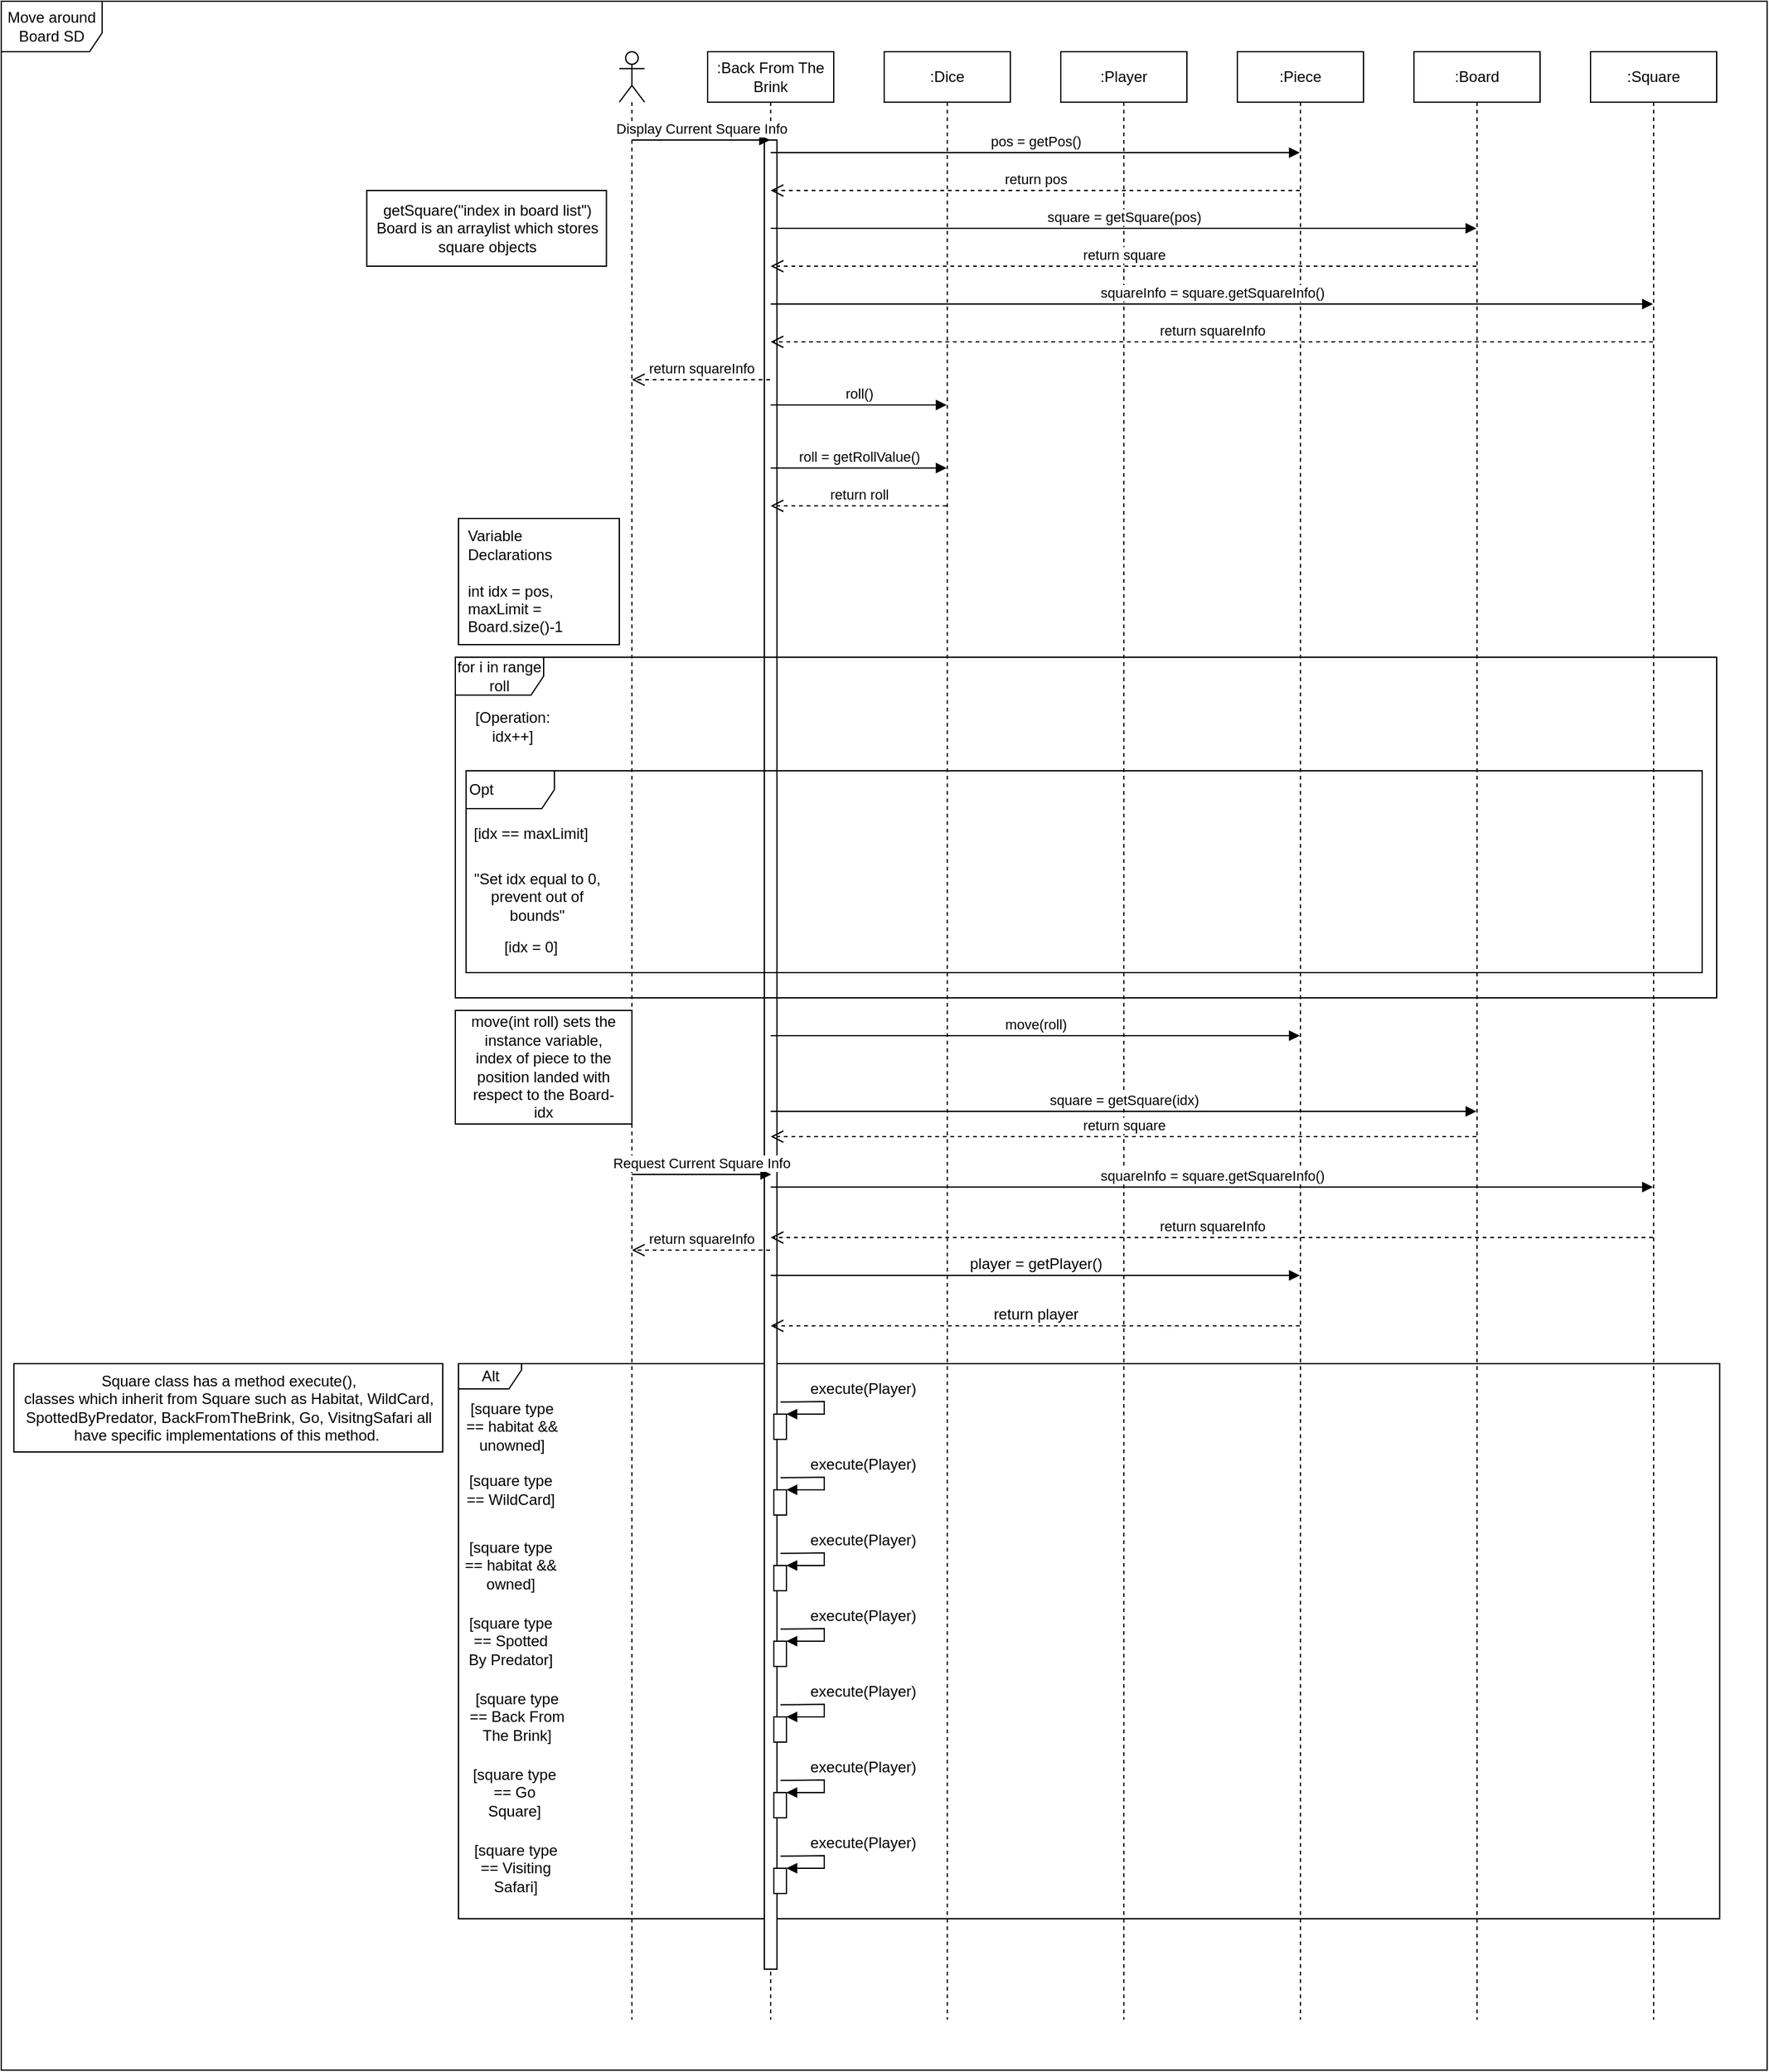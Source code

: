 <mxfile version="13.10.1" type="device" pages="2"><diagram id="kgpKYQtTHZ0yAKxKKP6v" name="Page-1"><mxGraphModel dx="4118" dy="1148" grid="1" gridSize="10" guides="1" tooltips="1" connect="1" arrows="1" fold="1" page="1" pageScale="1" pageWidth="850" pageHeight="1100" math="0" shadow="0"><root><mxCell id="0"/><mxCell id="1" parent="0"/><mxCell id="veifitGn4pFbz4EbThH1-70" value="Move around Board SD" style="shape=umlFrame;whiteSpace=wrap;html=1;fontSize=12;width=80;height=40;" parent="1" vertex="1"><mxGeometry x="-1200" width="1400" height="1640" as="geometry"/></mxCell><mxCell id="yhRwFt9on3MV-_1n4iwL-3" value="" style="rounded=0;whiteSpace=wrap;html=1;" vertex="1" parent="1"><mxGeometry x="-840" y="800" width="140" height="90" as="geometry"/></mxCell><mxCell id="veifitGn4pFbz4EbThH1-69" value="" style="rounded=0;whiteSpace=wrap;html=1;fontSize=12;" parent="1" vertex="1"><mxGeometry x="-910.22" y="150" width="190" height="60" as="geometry"/></mxCell><mxCell id="veifitGn4pFbz4EbThH1-14" value="Alt" style="shape=umlFrame;whiteSpace=wrap;html=1;width=50;height=20;" parent="1" vertex="1"><mxGeometry x="-837.5" y="1080" width="999.89" height="440" as="geometry"/></mxCell><mxCell id="ZBRINw5emn9o5bv1vfG7-1" value="" style="shape=umlLifeline;participant=umlActor;perimeter=lifelinePerimeter;whiteSpace=wrap;html=1;container=1;collapsible=0;recursiveResize=0;verticalAlign=top;spacingTop=36;outlineConnect=0;" parent="1" vertex="1"><mxGeometry x="-710" y="40" width="20" height="1560" as="geometry"/></mxCell><mxCell id="ZBRINw5emn9o5bv1vfG7-2" value=":Back From The Brink" style="shape=umlLifeline;perimeter=lifelinePerimeter;whiteSpace=wrap;html=1;container=1;collapsible=0;recursiveResize=0;outlineConnect=0;" parent="1" vertex="1"><mxGeometry x="-640" y="40" width="100" height="1560" as="geometry"/></mxCell><mxCell id="ZBRINw5emn9o5bv1vfG7-7" value="" style="rounded=0;whiteSpace=wrap;html=1;" parent="ZBRINw5emn9o5bv1vfG7-2" vertex="1"><mxGeometry x="45" y="70" width="10" height="1450" as="geometry"/></mxCell><mxCell id="veifitGn4pFbz4EbThH1-19" value="" style="rounded=0;whiteSpace=wrap;html=1;fontSize=12;" parent="ZBRINw5emn9o5bv1vfG7-2" vertex="1"><mxGeometry x="52.5" y="1080" width="10" height="20" as="geometry"/></mxCell><mxCell id="veifitGn4pFbz4EbThH1-16" value="" style="html=1;verticalAlign=bottom;endArrow=block;fontSize=12;rounded=0;entryX=1;entryY=0;entryDx=0;entryDy=0;exitX=1.024;exitY=0.72;exitDx=0;exitDy=0;exitPerimeter=0;" parent="ZBRINw5emn9o5bv1vfG7-2" target="veifitGn4pFbz4EbThH1-19" edge="1"><mxGeometry x="-0.124" y="20" width="80" relative="1" as="geometry"><mxPoint x="57.74" y="1070.4" as="sourcePoint"/><mxPoint x="72.5" y="992" as="targetPoint"/><Array as="points"><mxPoint x="92.5" y="1070"/><mxPoint x="92.5" y="1080"/></Array><mxPoint as="offset"/></mxGeometry></mxCell><mxCell id="ZBRINw5emn9o5bv1vfG7-3" value=":Dice" style="shape=umlLifeline;perimeter=lifelinePerimeter;whiteSpace=wrap;html=1;container=1;collapsible=0;recursiveResize=0;outlineConnect=0;" parent="1" vertex="1"><mxGeometry x="-500" y="40" width="100" height="1560" as="geometry"/></mxCell><mxCell id="ZBRINw5emn9o5bv1vfG7-4" value=":Player" style="shape=umlLifeline;perimeter=lifelinePerimeter;whiteSpace=wrap;html=1;container=1;collapsible=0;recursiveResize=0;outlineConnect=0;" parent="1" vertex="1"><mxGeometry x="-360" y="40" width="100" height="1560" as="geometry"/></mxCell><mxCell id="ZBRINw5emn9o5bv1vfG7-5" value=":Piece" style="shape=umlLifeline;perimeter=lifelinePerimeter;whiteSpace=wrap;html=1;container=1;collapsible=0;recursiveResize=0;outlineConnect=0;" parent="1" vertex="1"><mxGeometry x="-220" y="40" width="100" height="1560" as="geometry"/></mxCell><mxCell id="ZBRINw5emn9o5bv1vfG7-8" value="Display Current Square Info" style="html=1;verticalAlign=bottom;endArrow=block;" parent="1" source="ZBRINw5emn9o5bv1vfG7-1" target="ZBRINw5emn9o5bv1vfG7-2" edge="1"><mxGeometry width="80" relative="1" as="geometry"><mxPoint x="-540" y="150" as="sourcePoint"/><mxPoint x="-460" y="150" as="targetPoint"/><Array as="points"><mxPoint x="-660" y="110"/></Array></mxGeometry></mxCell><mxCell id="ZBRINw5emn9o5bv1vfG7-10" value="pos = getPos()" style="html=1;verticalAlign=bottom;endArrow=block;" parent="1" source="ZBRINw5emn9o5bv1vfG7-2" target="ZBRINw5emn9o5bv1vfG7-5" edge="1"><mxGeometry width="80" relative="1" as="geometry"><mxPoint x="-540" y="150" as="sourcePoint"/><mxPoint x="-460" y="150" as="targetPoint"/><Array as="points"><mxPoint x="-390" y="120"/></Array></mxGeometry></mxCell><mxCell id="ZBRINw5emn9o5bv1vfG7-11" value="return pos" style="html=1;verticalAlign=bottom;endArrow=open;dashed=1;endSize=8;" parent="1" source="ZBRINw5emn9o5bv1vfG7-5" target="ZBRINw5emn9o5bv1vfG7-2" edge="1"><mxGeometry relative="1" as="geometry"><mxPoint x="-460" y="230" as="sourcePoint"/><mxPoint x="-540" y="230" as="targetPoint"/><Array as="points"><mxPoint x="-350" y="150"/></Array></mxGeometry></mxCell><mxCell id="ZBRINw5emn9o5bv1vfG7-12" value="return squareInfo" style="html=1;verticalAlign=bottom;endArrow=open;dashed=1;endSize=8;" parent="1" source="ZBRINw5emn9o5bv1vfG7-2" target="ZBRINw5emn9o5bv1vfG7-1" edge="1"><mxGeometry relative="1" as="geometry"><mxPoint x="-160.5" y="160" as="sourcePoint"/><mxPoint x="-580.5" y="160" as="targetPoint"/><Array as="points"><mxPoint x="-630" y="300"/></Array></mxGeometry></mxCell><mxCell id="ZBRINw5emn9o5bv1vfG7-13" value=":Board" style="shape=umlLifeline;perimeter=lifelinePerimeter;whiteSpace=wrap;html=1;container=1;collapsible=0;recursiveResize=0;outlineConnect=0;" parent="1" vertex="1"><mxGeometry x="-80" y="40" width="100" height="1560" as="geometry"/></mxCell><mxCell id="ZBRINw5emn9o5bv1vfG7-14" value=":Square" style="shape=umlLifeline;perimeter=lifelinePerimeter;whiteSpace=wrap;html=1;container=1;collapsible=0;recursiveResize=0;outlineConnect=0;" parent="1" vertex="1"><mxGeometry x="60" y="40" width="100" height="1560" as="geometry"/></mxCell><mxCell id="ZBRINw5emn9o5bv1vfG7-15" value="square = getSquare(pos)" style="html=1;verticalAlign=bottom;endArrow=block;" parent="1" source="ZBRINw5emn9o5bv1vfG7-2" target="ZBRINw5emn9o5bv1vfG7-13" edge="1"><mxGeometry width="80" relative="1" as="geometry"><mxPoint x="-580.5" y="130" as="sourcePoint"/><mxPoint x="-160.5" y="130" as="targetPoint"/><Array as="points"><mxPoint x="-370" y="180"/></Array></mxGeometry></mxCell><mxCell id="ZBRINw5emn9o5bv1vfG7-16" value="getSquare(&quot;index in board list&quot;)&lt;br&gt;Board is an arraylist which stores&lt;br&gt;square objects" style="text;html=1;align=center;verticalAlign=middle;resizable=0;points=[];autosize=1;" parent="1" vertex="1"><mxGeometry x="-910.22" y="155" width="190" height="50" as="geometry"/></mxCell><mxCell id="ZBRINw5emn9o5bv1vfG7-17" value="return square" style="html=1;verticalAlign=bottom;endArrow=open;dashed=1;endSize=8;" parent="1" source="ZBRINw5emn9o5bv1vfG7-13" target="ZBRINw5emn9o5bv1vfG7-2" edge="1"><mxGeometry relative="1" as="geometry"><mxPoint x="-160.5" y="160" as="sourcePoint"/><mxPoint x="-580.5" y="160" as="targetPoint"/><Array as="points"><mxPoint x="-340" y="210"/></Array></mxGeometry></mxCell><mxCell id="ZBRINw5emn9o5bv1vfG7-18" value="squareInfo = square.getSquareInfo()" style="html=1;verticalAlign=bottom;endArrow=block;" parent="1" source="ZBRINw5emn9o5bv1vfG7-2" target="ZBRINw5emn9o5bv1vfG7-14" edge="1"><mxGeometry width="80" relative="1" as="geometry"><mxPoint x="-580.5" y="190" as="sourcePoint"/><mxPoint x="-20.5" y="190" as="targetPoint"/><Array as="points"><mxPoint x="-370" y="240"/></Array></mxGeometry></mxCell><mxCell id="ZBRINw5emn9o5bv1vfG7-19" value="return squareInfo" style="html=1;verticalAlign=bottom;endArrow=open;dashed=1;endSize=8;" parent="1" source="ZBRINw5emn9o5bv1vfG7-14" target="ZBRINw5emn9o5bv1vfG7-2" edge="1"><mxGeometry relative="1" as="geometry"><mxPoint x="-20.5" y="220" as="sourcePoint"/><mxPoint x="-580.5" y="220" as="targetPoint"/><Array as="points"><mxPoint x="-330" y="270"/></Array></mxGeometry></mxCell><mxCell id="ZBRINw5emn9o5bv1vfG7-20" value="roll()" style="html=1;verticalAlign=bottom;endArrow=block;" parent="1" source="ZBRINw5emn9o5bv1vfG7-2" target="ZBRINw5emn9o5bv1vfG7-3" edge="1"><mxGeometry width="80" relative="1" as="geometry"><mxPoint x="-370" y="320" as="sourcePoint"/><mxPoint x="-290" y="320" as="targetPoint"/><Array as="points"><mxPoint x="-510" y="320"/></Array></mxGeometry></mxCell><mxCell id="ZBRINw5emn9o5bv1vfG7-21" value="roll = getRollValue()" style="html=1;verticalAlign=bottom;endArrow=block;" parent="1" source="ZBRINw5emn9o5bv1vfG7-2" target="ZBRINw5emn9o5bv1vfG7-3" edge="1"><mxGeometry width="80" relative="1" as="geometry"><mxPoint x="-580.5" y="330" as="sourcePoint"/><mxPoint x="-440.5" y="330" as="targetPoint"/><Array as="points"><mxPoint x="-500" y="370"/></Array></mxGeometry></mxCell><mxCell id="ZBRINw5emn9o5bv1vfG7-22" value="return roll" style="html=1;verticalAlign=bottom;endArrow=open;dashed=1;endSize=8;" parent="1" source="ZBRINw5emn9o5bv1vfG7-3" target="ZBRINw5emn9o5bv1vfG7-2" edge="1"><mxGeometry relative="1" as="geometry"><mxPoint x="-290" y="320" as="sourcePoint"/><mxPoint x="-370" y="320" as="targetPoint"/><Array as="points"><mxPoint x="-520" y="400"/></Array></mxGeometry></mxCell><mxCell id="ZBRINw5emn9o5bv1vfG7-23" value="for i in range roll" style="shape=umlFrame;whiteSpace=wrap;html=1;width=70;height=30;" parent="1" vertex="1"><mxGeometry x="-840" y="520" width="1000" height="270" as="geometry"/></mxCell><mxCell id="ZBRINw5emn9o5bv1vfG7-26" value="" style="rounded=0;whiteSpace=wrap;html=1;" parent="1" vertex="1"><mxGeometry x="-837.5" y="410" width="127.5" height="100" as="geometry"/></mxCell><mxCell id="ZBRINw5emn9o5bv1vfG7-27" value="Variable Declarations&lt;br&gt;&lt;br&gt;int idx = pos,&lt;br&gt;maxLimit = Board.size()-1" style="text;html=1;strokeColor=none;fillColor=none;align=left;verticalAlign=middle;whiteSpace=wrap;rounded=0;" parent="1" vertex="1"><mxGeometry x="-832.5" y="450" width="105" height="20" as="geometry"/></mxCell><mxCell id="ZBRINw5emn9o5bv1vfG7-28" value="[Operation: &lt;br style=&quot;font-size: 12px;&quot;&gt;idx++]" style="text;html=1;align=center;verticalAlign=middle;resizable=0;points=[];autosize=1;fontSize=12;" parent="1" vertex="1"><mxGeometry x="-830.11" y="560" width="70" height="30" as="geometry"/></mxCell><mxCell id="ZBRINw5emn9o5bv1vfG7-29" value="Opt" style="shape=umlFrame;whiteSpace=wrap;html=1;align=left;width=70;height=30;" parent="1" vertex="1"><mxGeometry x="-831.47" y="610" width="980" height="160" as="geometry"/></mxCell><mxCell id="ZBRINw5emn9o5bv1vfG7-33" value="[idx == maxLimit]" style="text;html=1;strokeColor=none;fillColor=none;align=center;verticalAlign=middle;whiteSpace=wrap;rounded=0;" parent="1" vertex="1"><mxGeometry x="-830.22" y="650" width="100.22" height="20" as="geometry"/></mxCell><mxCell id="ZBRINw5emn9o5bv1vfG7-34" value="square = getSquare(idx)" style="html=1;verticalAlign=bottom;endArrow=block;" parent="1" source="ZBRINw5emn9o5bv1vfG7-2" target="ZBRINw5emn9o5bv1vfG7-13" edge="1"><mxGeometry width="80" relative="1" as="geometry"><mxPoint x="-410" y="530" as="sourcePoint"/><mxPoint x="-330" y="530" as="targetPoint"/><Array as="points"><mxPoint x="-580" y="880"/><mxPoint x="-300" y="880"/></Array></mxGeometry></mxCell><mxCell id="t25Jro8PnMjJ5pm1C7B0-3" value="&quot;Set idx equal to 0, prevent out of bounds&quot;" style="text;html=1;strokeColor=none;fillColor=none;align=center;verticalAlign=middle;whiteSpace=wrap;rounded=0;" parent="1" vertex="1"><mxGeometry x="-830.22" y="700" width="110" height="20" as="geometry"/></mxCell><mxCell id="t25Jro8PnMjJ5pm1C7B0-4" value="return square" style="html=1;verticalAlign=bottom;endArrow=open;dashed=1;endSize=8;" parent="1" source="ZBRINw5emn9o5bv1vfG7-13" target="ZBRINw5emn9o5bv1vfG7-2" edge="1"><mxGeometry relative="1" as="geometry"><mxPoint x="-220" y="800" as="sourcePoint"/><mxPoint x="-300" y="800" as="targetPoint"/><Array as="points"><mxPoint x="-300" y="900"/></Array></mxGeometry></mxCell><mxCell id="t25Jro8PnMjJ5pm1C7B0-5" value="Request Current Square Info" style="html=1;verticalAlign=bottom;endArrow=block;" parent="1" edge="1"><mxGeometry width="80" relative="1" as="geometry"><mxPoint x="-699.999" y="930" as="sourcePoint"/><mxPoint x="-589.57" y="930" as="targetPoint"/><Array as="points"><mxPoint x="-659.07" y="930"/></Array></mxGeometry></mxCell><mxCell id="t25Jro8PnMjJ5pm1C7B0-8" value="return squareInfo" style="html=1;verticalAlign=bottom;endArrow=open;dashed=1;endSize=8;" parent="1" source="ZBRINw5emn9o5bv1vfG7-2" target="ZBRINw5emn9o5bv1vfG7-1" edge="1"><mxGeometry relative="1" as="geometry"><mxPoint x="-589.57" y="1120" as="sourcePoint"/><mxPoint x="-699.999" y="1120" as="targetPoint"/><Array as="points"><mxPoint x="-620" y="990"/></Array></mxGeometry></mxCell><mxCell id="t25Jro8PnMjJ5pm1C7B0-11" value="squareInfo = square.getSquareInfo()" style="html=1;verticalAlign=bottom;endArrow=block;" parent="1" source="ZBRINw5emn9o5bv1vfG7-2" target="ZBRINw5emn9o5bv1vfG7-14" edge="1"><mxGeometry width="80" relative="1" as="geometry"><mxPoint x="-589.999" y="1060" as="sourcePoint"/><mxPoint x="110.43" y="1060" as="targetPoint"/><Array as="points"><mxPoint x="-369" y="940"/></Array></mxGeometry></mxCell><mxCell id="t25Jro8PnMjJ5pm1C7B0-12" value="return squareInfo" style="html=1;verticalAlign=bottom;endArrow=open;dashed=1;endSize=8;" parent="1" source="ZBRINw5emn9o5bv1vfG7-14" target="ZBRINw5emn9o5bv1vfG7-2" edge="1"><mxGeometry relative="1" as="geometry"><mxPoint x="110.43" y="1090" as="sourcePoint"/><mxPoint x="-589.999" y="1090" as="targetPoint"/><Array as="points"><mxPoint x="-330" y="980"/></Array></mxGeometry></mxCell><mxCell id="veifitGn4pFbz4EbThH1-7" value="[idx = 0]" style="text;html=1;strokeColor=none;fillColor=none;align=center;verticalAlign=middle;whiteSpace=wrap;rounded=0;" parent="1" vertex="1"><mxGeometry x="-830.11" y="740" width="100.22" height="20" as="geometry"/></mxCell><mxCell id="veifitGn4pFbz4EbThH1-8" value="player = getPlayer()" style="html=1;verticalAlign=bottom;endArrow=block;fontSize=12;" parent="1" source="ZBRINw5emn9o5bv1vfG7-2" target="ZBRINw5emn9o5bv1vfG7-5" edge="1"><mxGeometry width="80" relative="1" as="geometry"><mxPoint x="-420" y="970" as="sourcePoint"/><mxPoint x="-340" y="970" as="targetPoint"/><Array as="points"><mxPoint x="-420" y="1010"/></Array></mxGeometry></mxCell><mxCell id="veifitGn4pFbz4EbThH1-9" value="return player" style="html=1;verticalAlign=bottom;endArrow=open;dashed=1;endSize=8;fontSize=12;" parent="1" source="ZBRINw5emn9o5bv1vfG7-5" target="ZBRINw5emn9o5bv1vfG7-2" edge="1"><mxGeometry relative="1" as="geometry"><mxPoint x="-140" y="1130" as="sourcePoint"/><mxPoint x="-220" y="1130" as="targetPoint"/><Array as="points"><mxPoint x="-390" y="1050"/></Array></mxGeometry></mxCell><mxCell id="veifitGn4pFbz4EbThH1-17" value="execute(Player)" style="text;html=1;align=center;verticalAlign=middle;resizable=0;points=[];autosize=1;fontSize=12;" parent="1" vertex="1"><mxGeometry x="-567.5" y="1090" width="100" height="20" as="geometry"/></mxCell><mxCell id="veifitGn4pFbz4EbThH1-32" value="[square type == habitat &amp;amp;&amp;amp; unowned]" style="text;html=1;strokeColor=none;fillColor=none;align=center;verticalAlign=middle;whiteSpace=wrap;rounded=0;fontSize=12;" parent="1" vertex="1"><mxGeometry x="-835" y="1120" width="80" height="20" as="geometry"/></mxCell><mxCell id="veifitGn4pFbz4EbThH1-41" value="[square type == WildCard]" style="text;html=1;strokeColor=none;fillColor=none;align=center;verticalAlign=middle;whiteSpace=wrap;rounded=0;fontSize=12;" parent="1" vertex="1"><mxGeometry x="-835" y="1170" width="77.5" height="20" as="geometry"/></mxCell><mxCell id="veifitGn4pFbz4EbThH1-42" value="" style="rounded=0;whiteSpace=wrap;html=1;fontSize=12;" parent="1" vertex="1"><mxGeometry x="-587.5" y="1180" width="10" height="20" as="geometry"/></mxCell><mxCell id="veifitGn4pFbz4EbThH1-43" value="" style="html=1;verticalAlign=bottom;endArrow=block;fontSize=12;rounded=0;entryX=1;entryY=0;entryDx=0;entryDy=0;exitX=1.024;exitY=0.72;exitDx=0;exitDy=0;exitPerimeter=0;" parent="1" target="veifitGn4pFbz4EbThH1-42" edge="1"><mxGeometry x="-0.124" y="20" width="80" relative="1" as="geometry"><mxPoint x="-582.26" y="1170.4" as="sourcePoint"/><mxPoint x="72.5" y="1052" as="targetPoint"/><Array as="points"><mxPoint x="-547.5" y="1170"/><mxPoint x="-547.5" y="1180"/></Array><mxPoint as="offset"/></mxGeometry></mxCell><mxCell id="veifitGn4pFbz4EbThH1-44" value="execute(Player)" style="text;html=1;align=center;verticalAlign=middle;resizable=0;points=[];autosize=1;fontSize=12;" parent="1" vertex="1"><mxGeometry x="-567.5" y="1150" width="100" height="20" as="geometry"/></mxCell><mxCell id="veifitGn4pFbz4EbThH1-45" value="[square type == habitat &amp;amp;&amp;amp; owned]" style="text;html=1;strokeColor=none;fillColor=none;align=center;verticalAlign=middle;whiteSpace=wrap;rounded=0;fontSize=12;" parent="1" vertex="1"><mxGeometry x="-835" y="1230" width="77.5" height="20" as="geometry"/></mxCell><mxCell id="veifitGn4pFbz4EbThH1-46" value="" style="rounded=0;whiteSpace=wrap;html=1;fontSize=12;" parent="1" vertex="1"><mxGeometry x="-587.5" y="1240" width="10" height="20" as="geometry"/></mxCell><mxCell id="veifitGn4pFbz4EbThH1-47" value="" style="html=1;verticalAlign=bottom;endArrow=block;fontSize=12;rounded=0;entryX=1;entryY=0;entryDx=0;entryDy=0;exitX=1.024;exitY=0.72;exitDx=0;exitDy=0;exitPerimeter=0;" parent="1" target="veifitGn4pFbz4EbThH1-46" edge="1"><mxGeometry x="-0.124" y="20" width="80" relative="1" as="geometry"><mxPoint x="-582.26" y="1230.4" as="sourcePoint"/><mxPoint x="72.5" y="1112" as="targetPoint"/><Array as="points"><mxPoint x="-547.5" y="1230"/><mxPoint x="-547.5" y="1240"/></Array><mxPoint as="offset"/></mxGeometry></mxCell><mxCell id="veifitGn4pFbz4EbThH1-48" value="execute(Player)" style="text;html=1;align=center;verticalAlign=middle;resizable=0;points=[];autosize=1;fontSize=12;" parent="1" vertex="1"><mxGeometry x="-567.5" y="1210" width="100" height="20" as="geometry"/></mxCell><mxCell id="veifitGn4pFbz4EbThH1-50" value="[square type == Spotted By Predator]" style="text;html=1;strokeColor=none;fillColor=none;align=center;verticalAlign=middle;whiteSpace=wrap;rounded=0;fontSize=12;" parent="1" vertex="1"><mxGeometry x="-835" y="1290" width="77.5" height="20" as="geometry"/></mxCell><mxCell id="veifitGn4pFbz4EbThH1-51" value="" style="rounded=0;whiteSpace=wrap;html=1;fontSize=12;" parent="1" vertex="1"><mxGeometry x="-587.5" y="1300" width="10" height="20" as="geometry"/></mxCell><mxCell id="veifitGn4pFbz4EbThH1-52" value="" style="html=1;verticalAlign=bottom;endArrow=block;fontSize=12;rounded=0;entryX=1;entryY=0;entryDx=0;entryDy=0;exitX=1.024;exitY=0.72;exitDx=0;exitDy=0;exitPerimeter=0;" parent="1" target="veifitGn4pFbz4EbThH1-51" edge="1"><mxGeometry x="-0.124" y="20" width="80" relative="1" as="geometry"><mxPoint x="-582.26" y="1290.4" as="sourcePoint"/><mxPoint x="72.5" y="1172" as="targetPoint"/><Array as="points"><mxPoint x="-547.5" y="1290"/><mxPoint x="-547.5" y="1300"/></Array><mxPoint as="offset"/></mxGeometry></mxCell><mxCell id="veifitGn4pFbz4EbThH1-53" value="execute(Player)" style="text;html=1;align=center;verticalAlign=middle;resizable=0;points=[];autosize=1;fontSize=12;" parent="1" vertex="1"><mxGeometry x="-567.5" y="1270" width="100" height="20" as="geometry"/></mxCell><mxCell id="veifitGn4pFbz4EbThH1-54" value="[square type == Go Square]" style="text;html=1;strokeColor=none;fillColor=none;align=center;verticalAlign=middle;whiteSpace=wrap;rounded=0;fontSize=12;" parent="1" vertex="1"><mxGeometry x="-832.5" y="1410" width="77.5" height="20" as="geometry"/></mxCell><mxCell id="veifitGn4pFbz4EbThH1-55" value="" style="rounded=0;whiteSpace=wrap;html=1;fontSize=12;" parent="1" vertex="1"><mxGeometry x="-587.5" y="1360" width="10" height="20" as="geometry"/></mxCell><mxCell id="veifitGn4pFbz4EbThH1-56" value="" style="html=1;verticalAlign=bottom;endArrow=block;fontSize=12;rounded=0;entryX=1;entryY=0;entryDx=0;entryDy=0;exitX=1.024;exitY=0.72;exitDx=0;exitDy=0;exitPerimeter=0;" parent="1" target="veifitGn4pFbz4EbThH1-55" edge="1"><mxGeometry x="-0.124" y="20" width="80" relative="1" as="geometry"><mxPoint x="-582.26" y="1350.4" as="sourcePoint"/><mxPoint x="72.5" y="1232" as="targetPoint"/><Array as="points"><mxPoint x="-547.5" y="1350"/><mxPoint x="-547.5" y="1360"/></Array><mxPoint as="offset"/></mxGeometry></mxCell><mxCell id="veifitGn4pFbz4EbThH1-57" value="execute(Player)" style="text;html=1;align=center;verticalAlign=middle;resizable=0;points=[];autosize=1;fontSize=12;" parent="1" vertex="1"><mxGeometry x="-567.5" y="1330" width="100" height="20" as="geometry"/></mxCell><mxCell id="veifitGn4pFbz4EbThH1-58" value="[square type == Back From The Brink]" style="text;html=1;strokeColor=none;fillColor=none;align=center;verticalAlign=middle;whiteSpace=wrap;rounded=0;fontSize=12;" parent="1" vertex="1"><mxGeometry x="-830" y="1350" width="77.5" height="20" as="geometry"/></mxCell><mxCell id="veifitGn4pFbz4EbThH1-59" value="" style="rounded=0;whiteSpace=wrap;html=1;fontSize=12;" parent="1" vertex="1"><mxGeometry x="-587.5" y="1420" width="10" height="20" as="geometry"/></mxCell><mxCell id="veifitGn4pFbz4EbThH1-60" value="" style="html=1;verticalAlign=bottom;endArrow=block;fontSize=12;rounded=0;entryX=1;entryY=0;entryDx=0;entryDy=0;exitX=1.024;exitY=0.72;exitDx=0;exitDy=0;exitPerimeter=0;" parent="1" target="veifitGn4pFbz4EbThH1-59" edge="1"><mxGeometry x="-0.124" y="20" width="80" relative="1" as="geometry"><mxPoint x="-582.26" y="1410.4" as="sourcePoint"/><mxPoint x="72.5" y="1292" as="targetPoint"/><Array as="points"><mxPoint x="-547.5" y="1410"/><mxPoint x="-547.5" y="1420"/></Array><mxPoint as="offset"/></mxGeometry></mxCell><mxCell id="veifitGn4pFbz4EbThH1-61" value="execute(Player)" style="text;html=1;align=center;verticalAlign=middle;resizable=0;points=[];autosize=1;fontSize=12;" parent="1" vertex="1"><mxGeometry x="-567.5" y="1390" width="100" height="20" as="geometry"/></mxCell><mxCell id="veifitGn4pFbz4EbThH1-62" value="[square type == Visiting Safari]" style="text;html=1;strokeColor=none;fillColor=none;align=center;verticalAlign=middle;whiteSpace=wrap;rounded=0;fontSize=12;" parent="1" vertex="1"><mxGeometry x="-831.36" y="1470" width="77.5" height="20" as="geometry"/></mxCell><mxCell id="veifitGn4pFbz4EbThH1-63" value="" style="rounded=0;whiteSpace=wrap;html=1;fontSize=12;" parent="1" vertex="1"><mxGeometry x="-587.5" y="1480" width="10" height="20" as="geometry"/></mxCell><mxCell id="veifitGn4pFbz4EbThH1-64" value="" style="html=1;verticalAlign=bottom;endArrow=block;fontSize=12;rounded=0;entryX=1;entryY=0;entryDx=0;entryDy=0;exitX=1.024;exitY=0.72;exitDx=0;exitDy=0;exitPerimeter=0;" parent="1" target="veifitGn4pFbz4EbThH1-63" edge="1"><mxGeometry x="-0.124" y="20" width="80" relative="1" as="geometry"><mxPoint x="-582.26" y="1470.4" as="sourcePoint"/><mxPoint x="72.5" y="1352" as="targetPoint"/><Array as="points"><mxPoint x="-547.5" y="1470"/><mxPoint x="-547.5" y="1480"/></Array><mxPoint as="offset"/></mxGeometry></mxCell><mxCell id="veifitGn4pFbz4EbThH1-65" value="execute(Player)" style="text;html=1;align=center;verticalAlign=middle;resizable=0;points=[];autosize=1;fontSize=12;" parent="1" vertex="1"><mxGeometry x="-567.5" y="1450" width="100" height="20" as="geometry"/></mxCell><mxCell id="veifitGn4pFbz4EbThH1-68" value="" style="rounded=0;whiteSpace=wrap;html=1;fontSize=12;" parent="1" vertex="1"><mxGeometry x="-1190" y="1080" width="340" height="70" as="geometry"/></mxCell><mxCell id="veifitGn4pFbz4EbThH1-67" value="Square class has a method execute(), &lt;br&gt;classes which inherit from Square such as Habitat, WildCard,&lt;br&gt;SpottedByPredator, BackFromTheBrink, Go, VisitngSafari all&lt;br&gt;have specific implementations of this method.&amp;nbsp;" style="text;html=1;align=center;verticalAlign=middle;resizable=0;points=[];autosize=1;fontSize=12;" parent="1" vertex="1"><mxGeometry x="-1190" y="1085" width="340" height="60" as="geometry"/></mxCell><mxCell id="yhRwFt9on3MV-_1n4iwL-1" value="move(roll)" style="html=1;verticalAlign=bottom;endArrow=block;" edge="1" parent="1" source="ZBRINw5emn9o5bv1vfG7-2" target="ZBRINw5emn9o5bv1vfG7-5"><mxGeometry width="80" relative="1" as="geometry"><mxPoint x="-420" y="340" as="sourcePoint"/><mxPoint x="-340" y="340" as="targetPoint"/><Array as="points"/></mxGeometry></mxCell><mxCell id="yhRwFt9on3MV-_1n4iwL-2" value="move(int roll) sets the instance variable, index of piece to the position landed with respect to the Board- idx" style="text;html=1;strokeColor=none;fillColor=none;align=center;verticalAlign=middle;whiteSpace=wrap;rounded=0;" vertex="1" parent="1"><mxGeometry x="-830" y="835" width="120" height="20" as="geometry"/></mxCell></root></mxGraphModel></diagram><diagram id="5UDTNIrKTDM4_SOOiB3E" name="Page-2"><mxGraphModel dx="1038" dy="548" grid="1" gridSize="10" guides="1" tooltips="1" connect="1" arrows="1" fold="1" page="1" pageScale="1" pageWidth="827" pageHeight="1169" math="0" shadow="0"><root><mxCell id="I0CQFJSjECJl5co1241g-0"/><mxCell id="I0CQFJSjECJl5co1241g-1" parent="I0CQFJSjECJl5co1241g-0"/></root></mxGraphModel></diagram></mxfile>
